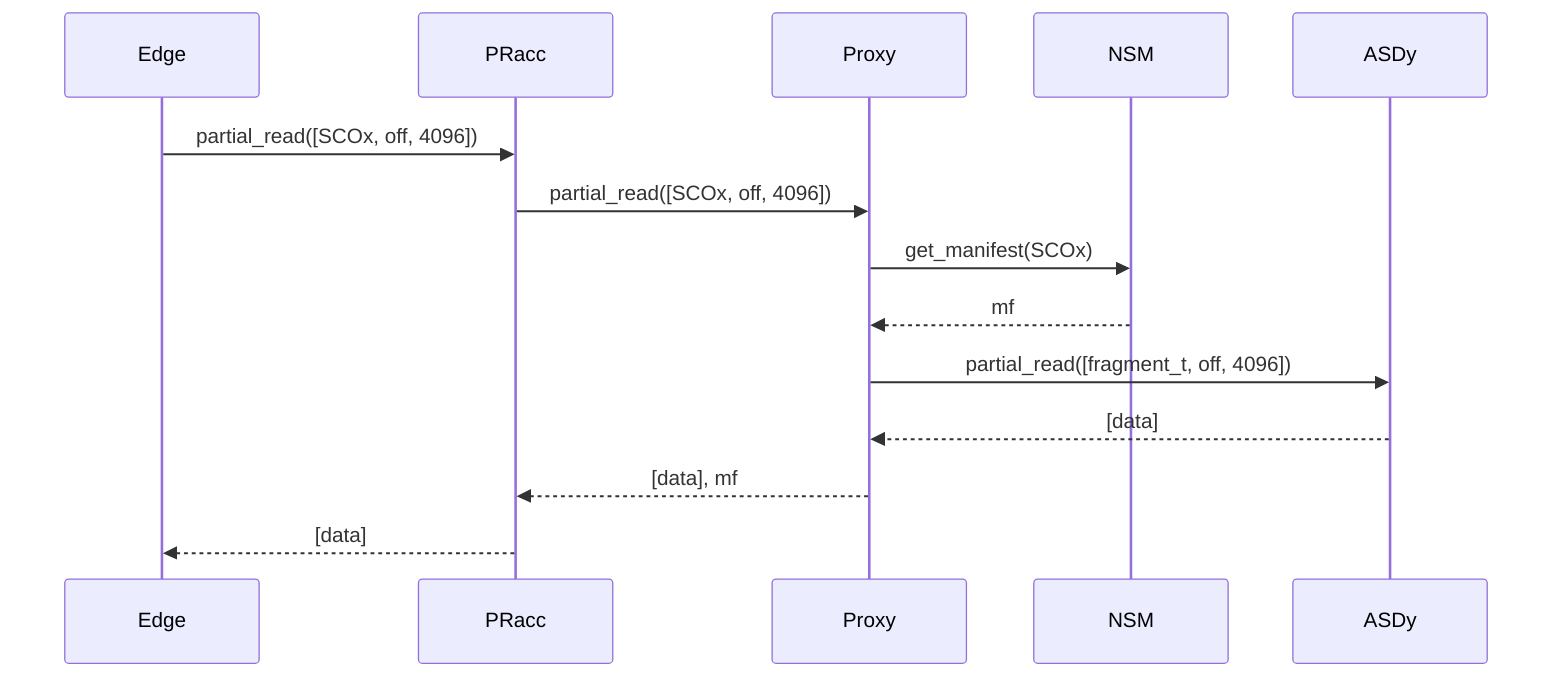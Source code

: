 sequenceDiagram
participant Edge
participant PRacc
participant Proxy
participant NSM
participant ASDy

    Edge  ->>  PRacc : partial_read([SCOx, off, 4096])
    PRacc ->>  Proxy : partial_read([SCOx, off, 4096])
    Proxy ->>  NSM   : get_manifest(SCOx)
    NSM   -->> Proxy : mf
    Proxy ->>  ASDy  : partial_read([fragment_t, off, 4096])
    ASDy  -->> Proxy : [data]
    Proxy -->> PRacc : [data], mf
    PRacc -->> Edge  : [data]